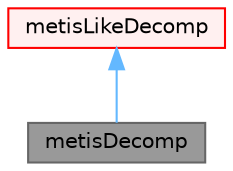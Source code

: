 digraph "metisDecomp"
{
 // LATEX_PDF_SIZE
  bgcolor="transparent";
  edge [fontname=Helvetica,fontsize=10,labelfontname=Helvetica,labelfontsize=10];
  node [fontname=Helvetica,fontsize=10,shape=box,height=0.2,width=0.4];
  Node1 [id="Node000001",label="metisDecomp",height=0.2,width=0.4,color="gray40", fillcolor="grey60", style="filled", fontcolor="black",tooltip="Metis domain decomposition."];
  Node2 -> Node1 [id="edge1_Node000001_Node000002",dir="back",color="steelblue1",style="solid",tooltip=" "];
  Node2 [id="Node000002",label="metisLikeDecomp",height=0.2,width=0.4,color="red", fillcolor="#FFF0F0", style="filled",URL="$classFoam_1_1metisLikeDecomp.html",tooltip="Domain decomposition using METIS-like data structures."];
}
